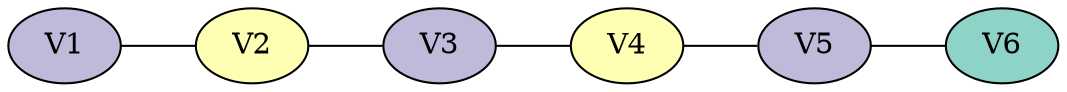 graph colored {
node [style=filled colorscheme="set312"];
rankdir=RL;
V2--V1;
V3--V2;
V4--V3;
V5--V4;
V6--V5;
V1[fillcolor="3"];
V2[fillcolor="2"];
V3[fillcolor="3"];
V4[fillcolor="2"];
V5[fillcolor="3"];
V6[fillcolor="1"];
}